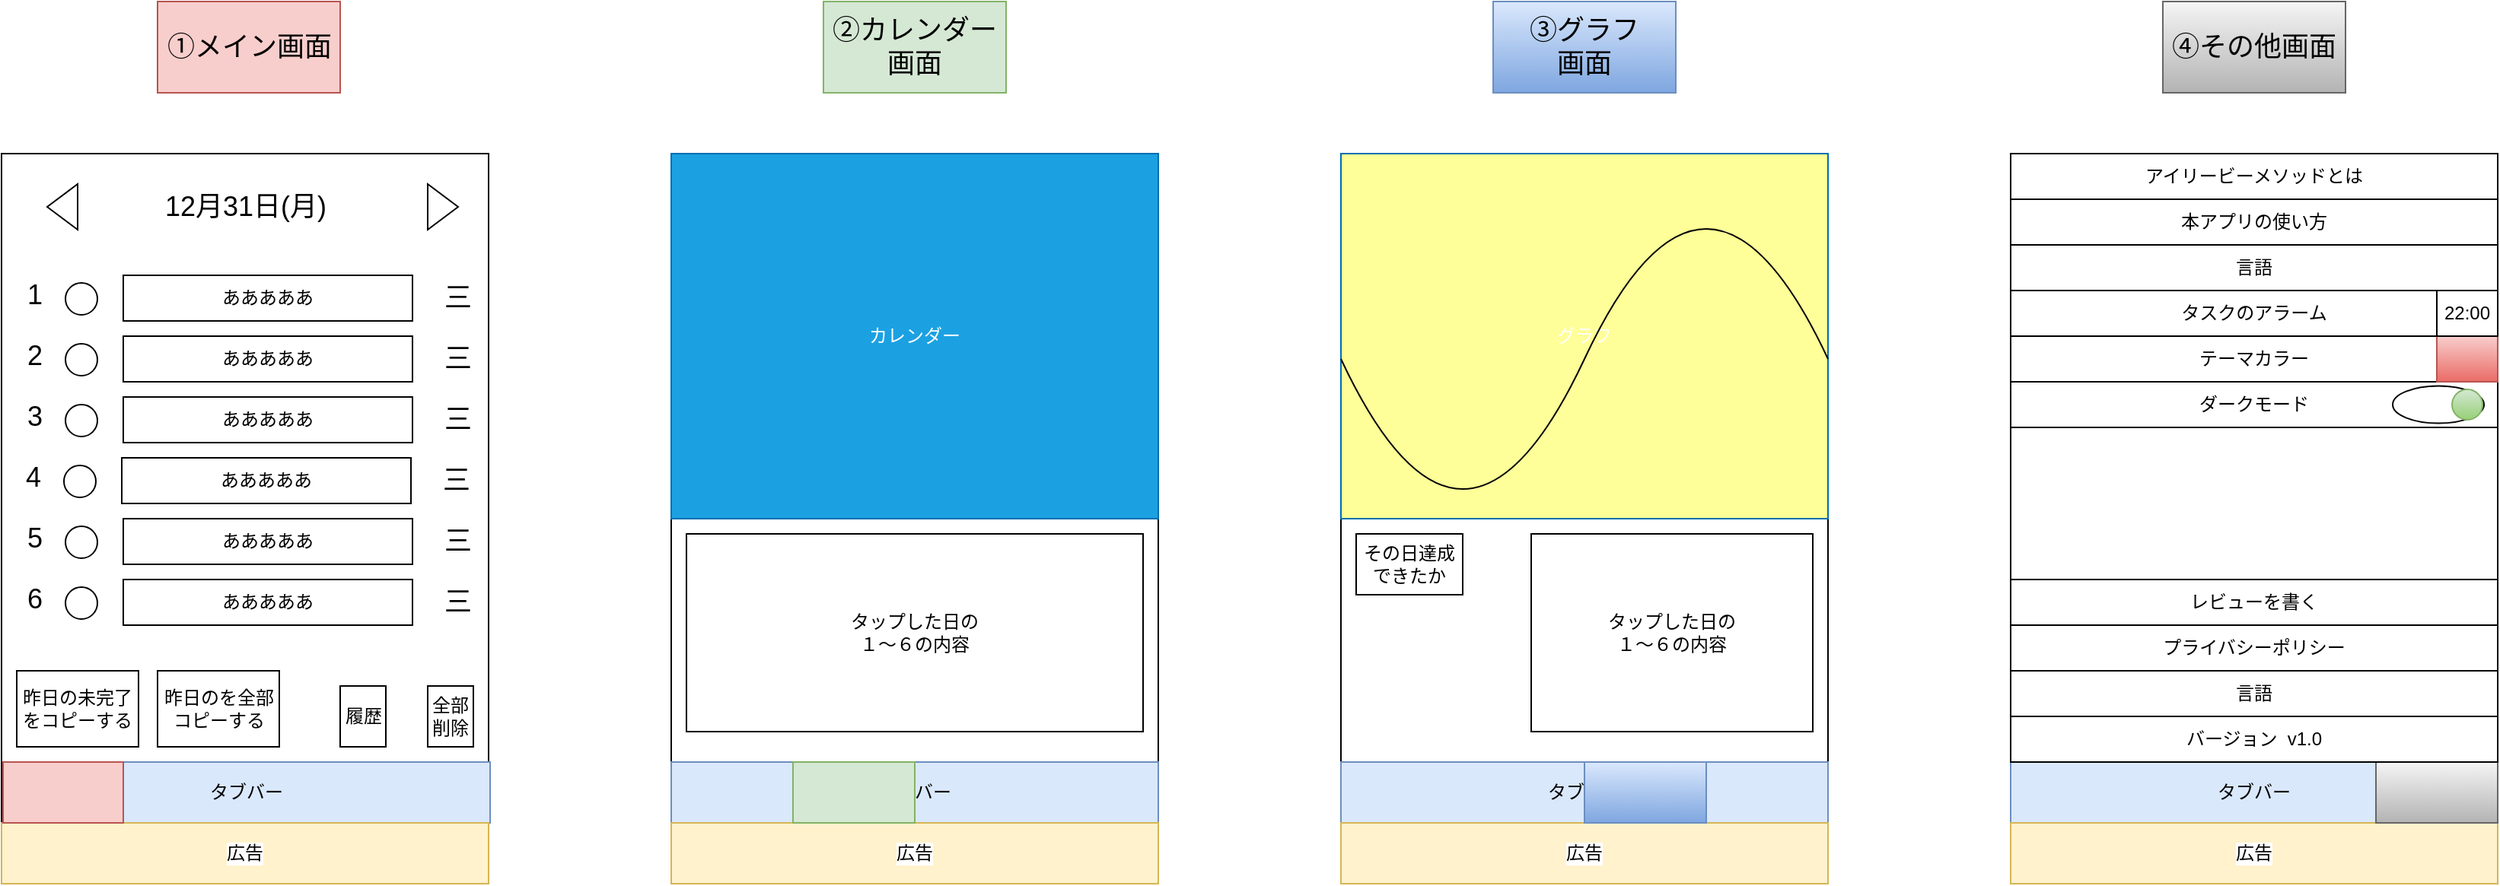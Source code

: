 <mxfile version="13.10.0" type="embed">
    <diagram id="u2Cy3u0mQw6GJX8gP12C" name="画面一覧">
        <mxGraphModel dx="451" dy="680" grid="1" gridSize="10" guides="1" tooltips="1" connect="1" arrows="1" fold="1" page="1" pageScale="1" pageWidth="827" pageHeight="1169" math="0" shadow="0">
            <root>
                <mxCell id="0"/>
                <mxCell id="1" parent="0"/>
                <mxCell id="uuZXWxoUda8wVkBjbuX1-1" value="" style="rounded=0;whiteSpace=wrap;html=1;" parent="1" vertex="1">
                    <mxGeometry x="80" y="280" width="320" height="480" as="geometry"/>
                </mxCell>
                <mxCell id="eqLvGV7EnVGvMf1zmtqH-2" value="タブバー" style="rounded=0;whiteSpace=wrap;html=1;fillColor=#dae8fc;strokeColor=#6c8ebf;" parent="1" vertex="1">
                    <mxGeometry x="81" y="680" width="320" height="40" as="geometry"/>
                </mxCell>
                <mxCell id="eqLvGV7EnVGvMf1zmtqH-4" value="" style="rounded=0;whiteSpace=wrap;html=1;" parent="1" vertex="1">
                    <mxGeometry x="520" y="280" width="320" height="480" as="geometry"/>
                </mxCell>
                <mxCell id="eqLvGV7EnVGvMf1zmtqH-5" value="タブバー" style="rounded=0;whiteSpace=wrap;html=1;fillColor=#dae8fc;strokeColor=#6c8ebf;" parent="1" vertex="1">
                    <mxGeometry x="520" y="680" width="320" height="40" as="geometry"/>
                </mxCell>
                <mxCell id="eqLvGV7EnVGvMf1zmtqH-7" value="" style="ellipse;whiteSpace=wrap;html=1;aspect=fixed;" parent="1" vertex="1">
                    <mxGeometry x="122" y="365" width="21" height="21" as="geometry"/>
                </mxCell>
                <mxCell id="eqLvGV7EnVGvMf1zmtqH-8" value="1" style="text;html=1;strokeColor=none;fillColor=none;align=center;verticalAlign=middle;whiteSpace=wrap;rounded=0;fontSize=18;" parent="1" vertex="1">
                    <mxGeometry x="82" y="363" width="40" height="20" as="geometry"/>
                </mxCell>
                <mxCell id="eqLvGV7EnVGvMf1zmtqH-10" value="あああああ" style="rounded=0;whiteSpace=wrap;html=1;" parent="1" vertex="1">
                    <mxGeometry x="160" y="360" width="190" height="30" as="geometry"/>
                </mxCell>
                <mxCell id="eqLvGV7EnVGvMf1zmtqH-11" value="12月31日(月)" style="text;html=1;strokeColor=none;fillColor=none;align=center;verticalAlign=middle;whiteSpace=wrap;rounded=0;fontSize=18;" parent="1" vertex="1">
                    <mxGeometry x="182.5" y="300" width="115" height="30" as="geometry"/>
                </mxCell>
                <mxCell id="eqLvGV7EnVGvMf1zmtqH-12" value="" style="triangle;whiteSpace=wrap;html=1;fontSize=18;" parent="1" vertex="1">
                    <mxGeometry x="360" y="300" width="20" height="30" as="geometry"/>
                </mxCell>
                <mxCell id="eqLvGV7EnVGvMf1zmtqH-13" value="" style="triangle;whiteSpace=wrap;html=1;fontSize=18;rotation=-180;" parent="1" vertex="1">
                    <mxGeometry x="110" y="300" width="20" height="30" as="geometry"/>
                </mxCell>
                <mxCell id="eqLvGV7EnVGvMf1zmtqH-15" value="三" style="text;html=1;strokeColor=none;fillColor=none;align=center;verticalAlign=middle;whiteSpace=wrap;rounded=0;fontSize=18;" parent="1" vertex="1">
                    <mxGeometry x="360" y="365" width="40" height="20" as="geometry"/>
                </mxCell>
                <mxCell id="eqLvGV7EnVGvMf1zmtqH-16" value="" style="ellipse;whiteSpace=wrap;html=1;aspect=fixed;" parent="1" vertex="1">
                    <mxGeometry x="122" y="405" width="21" height="21" as="geometry"/>
                </mxCell>
                <mxCell id="eqLvGV7EnVGvMf1zmtqH-17" value="2" style="text;html=1;strokeColor=none;fillColor=none;align=center;verticalAlign=middle;whiteSpace=wrap;rounded=0;fontSize=18;" parent="1" vertex="1">
                    <mxGeometry x="82" y="403" width="40" height="20" as="geometry"/>
                </mxCell>
                <mxCell id="eqLvGV7EnVGvMf1zmtqH-18" value="あああああ" style="rounded=0;whiteSpace=wrap;html=1;" parent="1" vertex="1">
                    <mxGeometry x="160" y="400" width="190" height="30" as="geometry"/>
                </mxCell>
                <mxCell id="eqLvGV7EnVGvMf1zmtqH-19" value="三" style="text;html=1;strokeColor=none;fillColor=none;align=center;verticalAlign=middle;whiteSpace=wrap;rounded=0;fontSize=18;" parent="1" vertex="1">
                    <mxGeometry x="360" y="405" width="40" height="20" as="geometry"/>
                </mxCell>
                <mxCell id="eqLvGV7EnVGvMf1zmtqH-20" value="" style="ellipse;whiteSpace=wrap;html=1;aspect=fixed;" parent="1" vertex="1">
                    <mxGeometry x="122" y="445" width="21" height="21" as="geometry"/>
                </mxCell>
                <mxCell id="eqLvGV7EnVGvMf1zmtqH-21" value="3" style="text;html=1;strokeColor=none;fillColor=none;align=center;verticalAlign=middle;whiteSpace=wrap;rounded=0;fontSize=18;" parent="1" vertex="1">
                    <mxGeometry x="82" y="443" width="40" height="20" as="geometry"/>
                </mxCell>
                <mxCell id="eqLvGV7EnVGvMf1zmtqH-22" value="あああああ" style="rounded=0;whiteSpace=wrap;html=1;" parent="1" vertex="1">
                    <mxGeometry x="160" y="440" width="190" height="30" as="geometry"/>
                </mxCell>
                <mxCell id="eqLvGV7EnVGvMf1zmtqH-23" value="三" style="text;html=1;strokeColor=none;fillColor=none;align=center;verticalAlign=middle;whiteSpace=wrap;rounded=0;fontSize=18;" parent="1" vertex="1">
                    <mxGeometry x="360" y="445" width="40" height="20" as="geometry"/>
                </mxCell>
                <mxCell id="eqLvGV7EnVGvMf1zmtqH-24" value="" style="ellipse;whiteSpace=wrap;html=1;aspect=fixed;" parent="1" vertex="1">
                    <mxGeometry x="121" y="485" width="21" height="21" as="geometry"/>
                </mxCell>
                <mxCell id="eqLvGV7EnVGvMf1zmtqH-25" value="4" style="text;html=1;strokeColor=none;fillColor=none;align=center;verticalAlign=middle;whiteSpace=wrap;rounded=0;fontSize=18;" parent="1" vertex="1">
                    <mxGeometry x="81" y="483" width="40" height="20" as="geometry"/>
                </mxCell>
                <mxCell id="eqLvGV7EnVGvMf1zmtqH-26" value="あああああ" style="rounded=0;whiteSpace=wrap;html=1;" parent="1" vertex="1">
                    <mxGeometry x="159" y="480" width="190" height="30" as="geometry"/>
                </mxCell>
                <mxCell id="eqLvGV7EnVGvMf1zmtqH-27" value="三" style="text;html=1;strokeColor=none;fillColor=none;align=center;verticalAlign=middle;whiteSpace=wrap;rounded=0;fontSize=18;" parent="1" vertex="1">
                    <mxGeometry x="359" y="485" width="40" height="20" as="geometry"/>
                </mxCell>
                <mxCell id="eqLvGV7EnVGvMf1zmtqH-28" value="" style="ellipse;whiteSpace=wrap;html=1;aspect=fixed;" parent="1" vertex="1">
                    <mxGeometry x="122" y="525" width="21" height="21" as="geometry"/>
                </mxCell>
                <mxCell id="eqLvGV7EnVGvMf1zmtqH-29" value="5" style="text;html=1;strokeColor=none;fillColor=none;align=center;verticalAlign=middle;whiteSpace=wrap;rounded=0;fontSize=18;" parent="1" vertex="1">
                    <mxGeometry x="82" y="523" width="40" height="20" as="geometry"/>
                </mxCell>
                <mxCell id="eqLvGV7EnVGvMf1zmtqH-30" value="あああああ" style="rounded=0;whiteSpace=wrap;html=1;" parent="1" vertex="1">
                    <mxGeometry x="160" y="520" width="190" height="30" as="geometry"/>
                </mxCell>
                <mxCell id="eqLvGV7EnVGvMf1zmtqH-31" value="三" style="text;html=1;strokeColor=none;fillColor=none;align=center;verticalAlign=middle;whiteSpace=wrap;rounded=0;fontSize=18;" parent="1" vertex="1">
                    <mxGeometry x="360" y="525" width="40" height="20" as="geometry"/>
                </mxCell>
                <mxCell id="eqLvGV7EnVGvMf1zmtqH-37" value="" style="ellipse;whiteSpace=wrap;html=1;aspect=fixed;" parent="1" vertex="1">
                    <mxGeometry x="122" y="565" width="21" height="21" as="geometry"/>
                </mxCell>
                <mxCell id="eqLvGV7EnVGvMf1zmtqH-38" value="6" style="text;html=1;strokeColor=none;fillColor=none;align=center;verticalAlign=middle;whiteSpace=wrap;rounded=0;fontSize=18;" parent="1" vertex="1">
                    <mxGeometry x="82" y="563" width="40" height="20" as="geometry"/>
                </mxCell>
                <mxCell id="eqLvGV7EnVGvMf1zmtqH-39" value="あああああ" style="rounded=0;whiteSpace=wrap;html=1;" parent="1" vertex="1">
                    <mxGeometry x="160" y="560" width="190" height="30" as="geometry"/>
                </mxCell>
                <mxCell id="eqLvGV7EnVGvMf1zmtqH-40" value="三" style="text;html=1;strokeColor=none;fillColor=none;align=center;verticalAlign=middle;whiteSpace=wrap;rounded=0;fontSize=18;" parent="1" vertex="1">
                    <mxGeometry x="360" y="565" width="40" height="20" as="geometry"/>
                </mxCell>
                <mxCell id="eqLvGV7EnVGvMf1zmtqH-45" value="広告" style="rounded=0;whiteSpace=wrap;html=1;labelBackgroundColor=#ffffff;fillColor=#fff2cc;strokeColor=#d6b656;" parent="1" vertex="1">
                    <mxGeometry x="80" y="720" width="320" height="40" as="geometry"/>
                </mxCell>
                <mxCell id="eqLvGV7EnVGvMf1zmtqH-46" value="昨日の未完了をコピーする" style="rounded=0;whiteSpace=wrap;html=1;" parent="1" vertex="1">
                    <mxGeometry x="90" y="620" width="80" height="50" as="geometry"/>
                </mxCell>
                <mxCell id="eqLvGV7EnVGvMf1zmtqH-47" value="全部削除" style="rounded=0;whiteSpace=wrap;html=1;" parent="1" vertex="1">
                    <mxGeometry x="360" y="630" width="30" height="40" as="geometry"/>
                </mxCell>
                <mxCell id="eqLvGV7EnVGvMf1zmtqH-48" value="昨日のを全部コピーする" style="rounded=0;whiteSpace=wrap;html=1;" parent="1" vertex="1">
                    <mxGeometry x="182.5" y="620" width="80" height="50" as="geometry"/>
                </mxCell>
                <mxCell id="eqLvGV7EnVGvMf1zmtqH-49" value="①メイン画面" style="rounded=0;whiteSpace=wrap;html=1;labelBackgroundColor=none;fontSize=18;fillColor=#f8cecc;strokeColor=#b85450;" parent="1" vertex="1">
                    <mxGeometry x="182.5" y="180" width="120" height="60" as="geometry"/>
                </mxCell>
                <mxCell id="eqLvGV7EnVGvMf1zmtqH-51" value="" style="rounded=0;whiteSpace=wrap;html=1;labelBackgroundColor=none;fontSize=18;fillColor=#f8cecc;strokeColor=#b85450;" parent="1" vertex="1">
                    <mxGeometry x="81" y="680" width="79" height="40" as="geometry"/>
                </mxCell>
                <mxCell id="eqLvGV7EnVGvMf1zmtqH-52" value="広告" style="rounded=0;whiteSpace=wrap;html=1;labelBackgroundColor=#ffffff;fillColor=#fff2cc;strokeColor=#d6b656;" parent="1" vertex="1">
                    <mxGeometry x="520" y="720" width="320" height="40" as="geometry"/>
                </mxCell>
                <object label="②カレンダー&lt;br&gt;画面" hedietLinkedDataV1_path="" id="eqLvGV7EnVGvMf1zmtqH-53">
                    <mxCell style="rounded=0;whiteSpace=wrap;html=1;labelBackgroundColor=none;fontSize=18;fillColor=#d5e8d4;strokeColor=#82b366;" parent="1" vertex="1">
                        <mxGeometry x="620" y="180" width="120" height="60" as="geometry"/>
                    </mxCell>
                </object>
                <mxCell id="eqLvGV7EnVGvMf1zmtqH-54" value="" style="rounded=0;whiteSpace=wrap;html=1;labelBackgroundColor=none;fontSize=18;fillColor=#d5e8d4;strokeColor=#82b366;" parent="1" vertex="1">
                    <mxGeometry x="600" y="680" width="80" height="40" as="geometry"/>
                </mxCell>
                <mxCell id="eqLvGV7EnVGvMf1zmtqH-55" value="カレンダー" style="rounded=0;whiteSpace=wrap;html=1;fillColor=#1ba1e2;strokeColor=#006EAF;fontColor=#ffffff;" parent="1" vertex="1">
                    <mxGeometry x="520" y="280" width="320" height="240" as="geometry"/>
                </mxCell>
                <mxCell id="eqLvGV7EnVGvMf1zmtqH-56" value="履歴" style="rounded=0;whiteSpace=wrap;html=1;" parent="1" vertex="1">
                    <mxGeometry x="302.5" y="630" width="30" height="40" as="geometry"/>
                </mxCell>
                <mxCell id="eqLvGV7EnVGvMf1zmtqH-58" value="タップした日の&lt;br&gt;１〜６の内容" style="rounded=0;whiteSpace=wrap;html=1;" parent="1" vertex="1">
                    <mxGeometry x="530" y="530" width="300" height="130" as="geometry"/>
                </mxCell>
                <mxCell id="eqLvGV7EnVGvMf1zmtqH-59" value="" style="rounded=0;whiteSpace=wrap;html=1;" parent="1" vertex="1">
                    <mxGeometry x="1400" y="280" width="320" height="480" as="geometry"/>
                </mxCell>
                <mxCell id="eqLvGV7EnVGvMf1zmtqH-60" value="タブバー" style="rounded=0;whiteSpace=wrap;html=1;fillColor=#dae8fc;strokeColor=#6c8ebf;" parent="1" vertex="1">
                    <mxGeometry x="1400" y="680" width="320" height="40" as="geometry"/>
                </mxCell>
                <mxCell id="eqLvGV7EnVGvMf1zmtqH-61" value="広告" style="rounded=0;whiteSpace=wrap;html=1;labelBackgroundColor=#ffffff;fillColor=#fff2cc;strokeColor=#d6b656;" parent="1" vertex="1">
                    <mxGeometry x="1400" y="720" width="320" height="40" as="geometry"/>
                </mxCell>
                <mxCell id="eqLvGV7EnVGvMf1zmtqH-62" value="④その他画面" style="rounded=0;whiteSpace=wrap;html=1;labelBackgroundColor=none;fontSize=18;fillColor=#f5f5f5;strokeColor=#666666;gradientColor=#b3b3b3;" parent="1" vertex="1">
                    <mxGeometry x="1500" y="180" width="120" height="60" as="geometry"/>
                </mxCell>
                <mxCell id="eqLvGV7EnVGvMf1zmtqH-63" value="" style="rounded=0;whiteSpace=wrap;html=1;labelBackgroundColor=none;fontSize=18;fillColor=#f5f5f5;strokeColor=#666666;gradientColor=#b3b3b3;" parent="1" vertex="1">
                    <mxGeometry x="1640" y="680" width="80" height="40" as="geometry"/>
                </mxCell>
                <mxCell id="eqLvGV7EnVGvMf1zmtqH-66" value="バージョン&amp;nbsp; v1.0&lt;span style=&quot;color: rgba(0 , 0 , 0 , 0) ; font-family: monospace ; font-size: 0px&quot;&gt;%3CmxGraphModel%3E%3Croot%3E%3CmxCell%20id%3D%220%22%2F%3E%3CmxCell%20id%3D%221%22%20parent%3D%220%22%2F%3E%3CmxCell%20id%3D%222%22%20value%3D%22%22%20style%3D%22rounded%3D0%3BwhiteSpace%3Dwrap%3Bhtml%3D1%3B%22%20vertex%3D%221%22%20parent%3D%221%22%3E%3CmxGeometry%20x%3D%22520%22%20y%3D%22280%22%20width%3D%22320%22%20height%3D%22480%22%20as%3D%22geometry%22%2F%3E%3C%2FmxCell%3E%3CmxCell%20id%3D%223%22%20value%3D%22%E3%82%BF%E3%83%96%E3%83%90%E3%83%BC%22%20style%3D%22rounded%3D0%3BwhiteSpace%3Dwrap%3Bhtml%3D1%3BfillColor%3D%23dae8fc%3BstrokeColor%3D%236c8ebf%3B%22%20vertex%3D%221%22%20parent%3D%221%22%3E%3CmxGeometry%20x%3D%22520%22%20y%3D%22680%22%20width%3D%22320%22%20height%3D%2240%22%20as%3D%22geometry%22%2F%3E%3C%2FmxCell%3E%3CmxCell%20id%3D%224%22%20value%3D%22%E5%BA%83%E5%91%8A%22%20style%3D%22rounded%3D0%3BwhiteSpace%3Dwrap%3Bhtml%3D1%3BlabelBackgroundColor%3D%23ffffff%3BfillColor%3D%23fff2cc%3BstrokeColor%3D%23d6b656%3B%22%20vertex%3D%221%22%20parent%3D%221%22%3E%3CmxGeometry%20x%3D%22520%22%20y%3D%22720%22%20width%3D%22320%22%20height%3D%2240%22%20as%3D%22geometry%22%2F%3E%3C%2FmxCell%3E%3CmxCell%20id%3D%225%22%20value%3D%22%E2%91%A1%E3%82%AB%E3%83%AC%E3%83%B3%E3%83%80%E3%83%BC%26lt%3Bbr%26gt%3B%E7%94%BB%E9%9D%A2%22%20style%3D%22rounded%3D0%3BwhiteSpace%3Dwrap%3Bhtml%3D1%3BlabelBackgroundColor%3Dnone%3BfontSize%3D18%3BfillColor%3D%23d5e8d4%3BstrokeColor%3D%2382b366%3B%22%20vertex%3D%221%22%20parent%3D%221%22%3E%3CmxGeometry%20x%3D%22620%22%20y%3D%22180%22%20width%3D%22120%22%20height%3D%2260%22%20as%3D%22geometry%22%2F%3E%3C%2FmxCell%3E%3CmxCell%20id%3D%226%22%20value%3D%22%22%20style%3D%22rounded%3D0%3BwhiteSpace%3Dwrap%3Bhtml%3D1%3BlabelBackgroundColor%3Dnone%3BfontSize%3D18%3BfillColor%3D%23d5e8d4%3BstrokeColor%3D%2382b366%3B%22%20vertex%3D%221%22%20parent%3D%221%22%3E%3CmxGeometry%20x%3D%22600%22%20y%3D%22680%22%20width%3D%2270%22%20height%3D%2240%22%20as%3D%22geometry%22%2F%3E%3C%2FmxCell%3E%3CmxCell%20id%3D%227%22%20value%3D%22%E3%82%AB%E3%83%AC%E3%83%B3%E3%83%80%E3%83%BC%22%20style%3D%22rounded%3D0%3BwhiteSpace%3Dwrap%3Bhtml%3D1%3BfillColor%3D%231ba1e2%3BstrokeColor%3D%23006EAF%3BfontColor%3D%23ffffff%3B%22%20vertex%3D%221%22%20parent%3D%221%22%3E%3CmxGeometry%20x%3D%22520%22%20y%3D%22280%22%20width%3D%22320%22%20height%3D%22240%22%20as%3D%22geometry%22%2F%3E%3C%2FmxCell%3E%3CmxCell%20id%3D%228%22%20value%3D%22%E3%81%9D%E3%81%AE%E6%97%A5%E9%81%94%E6%88%90%E3%81%A7%E3%81%8D%E3%81%9F%E3%81%8B%22%20style%3D%22rounded%3D0%3BwhiteSpace%3Dwrap%3Bhtml%3D1%3B%22%20vertex%3D%221%22%20parent%3D%221%22%3E%3CmxGeometry%20x%3D%22530%22%20y%3D%22530%22%20width%3D%2270%22%20height%3D%2240%22%20as%3D%22geometry%22%2F%3E%3C%2FmxCell%3E%3CmxCell%20id%3D%229%22%20value%3D%22%EF%BC%91%E3%80%9C%EF%BC%96%E3%81%AE%E5%86%85%E5%AE%B9%22%20style%3D%22rounded%3D0%3BwhiteSpace%3Dwrap%3Bhtml%3D1%3B%22%20vertex%3D%221%22%20parent%3D%221%22%3E%3CmxGeometry%20x%3D%22645%22%20y%3D%22530%22%20width%3D%22185%22%20height%3D%22130%22%20as%3D%22geometry%22%2F%3E%3C%2FmxCell%3E%3C%2Froot%3E%3C%2FmxGraphModel%3E&lt;/span&gt;" style="rounded=0;whiteSpace=wrap;html=1;" parent="1" vertex="1">
                    <mxGeometry x="1400" y="650" width="320" height="30" as="geometry"/>
                </mxCell>
                <mxCell id="eqLvGV7EnVGvMf1zmtqH-72" value="アイリービーメソッドとは" style="rounded=0;whiteSpace=wrap;html=1;" parent="1" vertex="1">
                    <mxGeometry x="1400" y="280" width="320" height="30" as="geometry"/>
                </mxCell>
                <mxCell id="eqLvGV7EnVGvMf1zmtqH-73" value="" style="group" parent="1" vertex="1" connectable="0">
                    <mxGeometry x="1400" y="430" width="320" height="30" as="geometry"/>
                </mxCell>
                <mxCell id="eqLvGV7EnVGvMf1zmtqH-68" value="ダークモード" style="rounded=0;whiteSpace=wrap;html=1;" parent="eqLvGV7EnVGvMf1zmtqH-73" vertex="1">
                    <mxGeometry width="320" height="30" as="geometry"/>
                </mxCell>
                <mxCell id="eqLvGV7EnVGvMf1zmtqH-69" value="" style="ellipse;whiteSpace=wrap;html=1;labelBackgroundColor=none;fontSize=18;" parent="eqLvGV7EnVGvMf1zmtqH-73" vertex="1">
                    <mxGeometry x="251" y="2.75" width="60" height="24.5" as="geometry"/>
                </mxCell>
                <mxCell id="eqLvGV7EnVGvMf1zmtqH-70" value="" style="ellipse;whiteSpace=wrap;html=1;aspect=fixed;labelBackgroundColor=none;fontSize=18;gradientColor=#97d077;fillColor=#d5e8d4;strokeColor=#82b366;" parent="eqLvGV7EnVGvMf1zmtqH-73" vertex="1">
                    <mxGeometry x="290" y="5" width="20" height="20" as="geometry"/>
                </mxCell>
                <mxCell id="eqLvGV7EnVGvMf1zmtqH-76" value="" style="group" parent="1" vertex="1" connectable="0">
                    <mxGeometry x="1400" y="400" width="320" height="30" as="geometry"/>
                </mxCell>
                <mxCell id="eqLvGV7EnVGvMf1zmtqH-67" value="テーマカラー" style="rounded=0;whiteSpace=wrap;html=1;" parent="eqLvGV7EnVGvMf1zmtqH-76" vertex="1">
                    <mxGeometry width="320" height="30" as="geometry"/>
                </mxCell>
                <mxCell id="eqLvGV7EnVGvMf1zmtqH-71" value="" style="rounded=0;whiteSpace=wrap;html=1;labelBackgroundColor=none;fontSize=18;gradientColor=#ea6b66;fillColor=#f8cecc;strokeColor=#b85450;" parent="eqLvGV7EnVGvMf1zmtqH-76" vertex="1">
                    <mxGeometry x="280" width="40" height="30" as="geometry"/>
                </mxCell>
                <mxCell id="eqLvGV7EnVGvMf1zmtqH-77" value="本アプリの使い方" style="rounded=0;whiteSpace=wrap;html=1;" parent="1" vertex="1">
                    <mxGeometry x="1400" y="310" width="320" height="30" as="geometry"/>
                </mxCell>
                <mxCell id="eqLvGV7EnVGvMf1zmtqH-78" value="言語" style="rounded=0;whiteSpace=wrap;html=1;" parent="1" vertex="1">
                    <mxGeometry x="1400" y="340" width="320" height="30" as="geometry"/>
                </mxCell>
                <mxCell id="eqLvGV7EnVGvMf1zmtqH-83" value="" style="group" parent="1" vertex="1" connectable="0">
                    <mxGeometry x="1400" y="370" width="320" height="30" as="geometry"/>
                </mxCell>
                <mxCell id="eqLvGV7EnVGvMf1zmtqH-79" value="タスクのアラーム" style="rounded=0;whiteSpace=wrap;html=1;" parent="eqLvGV7EnVGvMf1zmtqH-83" vertex="1">
                    <mxGeometry width="320" height="30" as="geometry"/>
                </mxCell>
                <mxCell id="eqLvGV7EnVGvMf1zmtqH-80" value="22:00" style="rounded=0;whiteSpace=wrap;html=1;" parent="eqLvGV7EnVGvMf1zmtqH-83" vertex="1">
                    <mxGeometry x="280" width="40" height="30" as="geometry"/>
                </mxCell>
                <mxCell id="eqLvGV7EnVGvMf1zmtqH-84" value="プライバシーポリシー" style="rounded=0;whiteSpace=wrap;html=1;" parent="1" vertex="1">
                    <mxGeometry x="1400" y="590" width="320" height="30" as="geometry"/>
                </mxCell>
                <mxCell id="eqLvGV7EnVGvMf1zmtqH-85" value="言語" style="rounded=0;whiteSpace=wrap;html=1;" parent="1" vertex="1">
                    <mxGeometry x="1400" y="620" width="320" height="30" as="geometry"/>
                </mxCell>
                <mxCell id="eqLvGV7EnVGvMf1zmtqH-86" value="レビューを書く" style="rounded=0;whiteSpace=wrap;html=1;" parent="1" vertex="1">
                    <mxGeometry x="1400" y="560" width="320" height="30" as="geometry"/>
                </mxCell>
                <mxCell id="eqLvGV7EnVGvMf1zmtqH-87" value="" style="rounded=0;whiteSpace=wrap;html=1;" parent="1" vertex="1">
                    <mxGeometry x="960" y="280" width="320" height="480" as="geometry"/>
                </mxCell>
                <mxCell id="eqLvGV7EnVGvMf1zmtqH-88" value="タブバー" style="rounded=0;whiteSpace=wrap;html=1;fillColor=#dae8fc;strokeColor=#6c8ebf;" parent="1" vertex="1">
                    <mxGeometry x="960" y="680" width="320" height="40" as="geometry"/>
                </mxCell>
                <mxCell id="eqLvGV7EnVGvMf1zmtqH-89" value="広告" style="rounded=0;whiteSpace=wrap;html=1;labelBackgroundColor=#ffffff;fillColor=#fff2cc;strokeColor=#d6b656;" parent="1" vertex="1">
                    <mxGeometry x="960" y="720" width="320" height="40" as="geometry"/>
                </mxCell>
                <mxCell id="eqLvGV7EnVGvMf1zmtqH-90" value="③グラフ&lt;br&gt;画面" style="rounded=0;whiteSpace=wrap;html=1;labelBackgroundColor=none;fontSize=18;fillColor=#dae8fc;strokeColor=#6c8ebf;gradientColor=#7ea6e0;" parent="1" vertex="1">
                    <mxGeometry x="1060" y="180" width="120" height="60" as="geometry"/>
                </mxCell>
                <mxCell id="eqLvGV7EnVGvMf1zmtqH-91" value="" style="rounded=0;whiteSpace=wrap;html=1;labelBackgroundColor=none;fontSize=18;fillColor=#dae8fc;strokeColor=#6c8ebf;gradientColor=#7ea6e0;" parent="1" vertex="1">
                    <mxGeometry x="1120" y="680" width="80" height="40" as="geometry"/>
                </mxCell>
                <mxCell id="eqLvGV7EnVGvMf1zmtqH-92" value="グラフ" style="rounded=0;whiteSpace=wrap;html=1;strokeColor=#006EAF;fontColor=#ffffff;fillColor=#FFFF99;" parent="1" vertex="1">
                    <mxGeometry x="960" y="280" width="320" height="240" as="geometry"/>
                </mxCell>
                <mxCell id="eqLvGV7EnVGvMf1zmtqH-93" value="その日達成できたか" style="rounded=0;whiteSpace=wrap;html=1;" parent="1" vertex="1">
                    <mxGeometry x="970" y="530" width="70" height="40" as="geometry"/>
                </mxCell>
                <mxCell id="eqLvGV7EnVGvMf1zmtqH-94" value="タップした日の&lt;br&gt;１〜６の内容" style="rounded=0;whiteSpace=wrap;html=1;" parent="1" vertex="1">
                    <mxGeometry x="1085" y="530" width="185" height="130" as="geometry"/>
                </mxCell>
                <mxCell id="eqLvGV7EnVGvMf1zmtqH-97" value="" style="shape=tape;whiteSpace=wrap;html=1;labelBackgroundColor=none;fillColor=#FFFF99;fontSize=18;size=1;" parent="1" vertex="1">
                    <mxGeometry x="960" y="320" width="320" height="190" as="geometry"/>
                </mxCell>
            </root>
        </mxGraphModel>
    </diagram>
</mxfile>